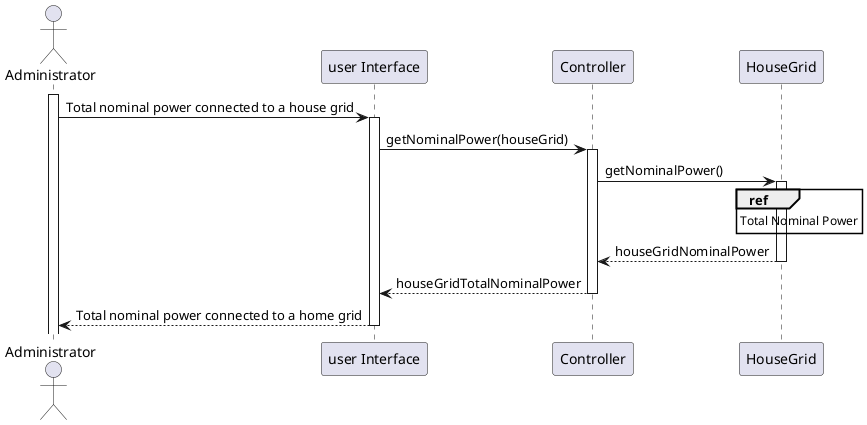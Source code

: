
@startuml
actor Administrator
participant "user Interface" as A
participant "Controller" as B
participant "HouseGrid" as C
activate Administrator
Administrator -> A: Total nominal power connected to a house grid
activate A
A -> B: getNominalPower(houseGrid)
activate B
B -> C: getNominalPower()
ref over C: Total Nominal Power
activate C
C --> B: houseGridNominalPower
deactivate C
B --> A: houseGridTotalNominalPower
deactivate B
A --> Administrator: Total nominal power connected to a home grid
deactivate A
@enduml